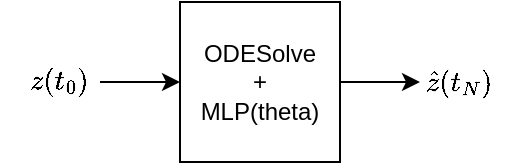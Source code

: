 <mxfile version="20.6.0" type="device"><diagram id="3SRrqlpVhovAx2KHOGKO" name="Page-1"><mxGraphModel dx="1298" dy="755" grid="1" gridSize="10" guides="1" tooltips="1" connect="1" arrows="1" fold="1" page="1" pageScale="1" pageWidth="827" pageHeight="1169" math="1" shadow="0"><root><mxCell id="0"/><mxCell id="1" parent="0"/><mxCell id="T_1iDnZlz2RG5jonGwyM-1" value="ODESolve&lt;br&gt;+&lt;br&gt;MLP(theta)" style="whiteSpace=wrap;html=1;aspect=fixed;" vertex="1" parent="1"><mxGeometry x="320" y="120" width="80" height="80" as="geometry"/></mxCell><mxCell id="T_1iDnZlz2RG5jonGwyM-2" value="" style="endArrow=classic;html=1;rounded=0;entryX=0;entryY=0.5;entryDx=0;entryDy=0;endFill=1;" edge="1" parent="1" target="T_1iDnZlz2RG5jonGwyM-1"><mxGeometry width="50" height="50" relative="1" as="geometry"><mxPoint x="280" y="160" as="sourcePoint"/><mxPoint x="270" y="135" as="targetPoint"/></mxGeometry></mxCell><mxCell id="T_1iDnZlz2RG5jonGwyM-3" value="$$z(t_0)$$" style="text;html=1;strokeColor=none;fillColor=none;align=center;verticalAlign=middle;whiteSpace=wrap;rounded=0;" vertex="1" parent="1"><mxGeometry x="230" y="145" width="60" height="30" as="geometry"/></mxCell><mxCell id="T_1iDnZlz2RG5jonGwyM-5" value="" style="endArrow=classic;html=1;rounded=0;endFill=1;exitX=1;exitY=0.5;exitDx=0;exitDy=0;" edge="1" parent="1" source="T_1iDnZlz2RG5jonGwyM-1"><mxGeometry width="50" height="50" relative="1" as="geometry"><mxPoint x="530" y="210" as="sourcePoint"/><mxPoint x="440" y="160" as="targetPoint"/></mxGeometry></mxCell><mxCell id="T_1iDnZlz2RG5jonGwyM-6" value="$$\hat{z}(t_N)$$" style="text;html=1;strokeColor=none;fillColor=none;align=center;verticalAlign=middle;whiteSpace=wrap;rounded=0;" vertex="1" parent="1"><mxGeometry x="430" y="145" width="60" height="30" as="geometry"/></mxCell></root></mxGraphModel></diagram></mxfile>